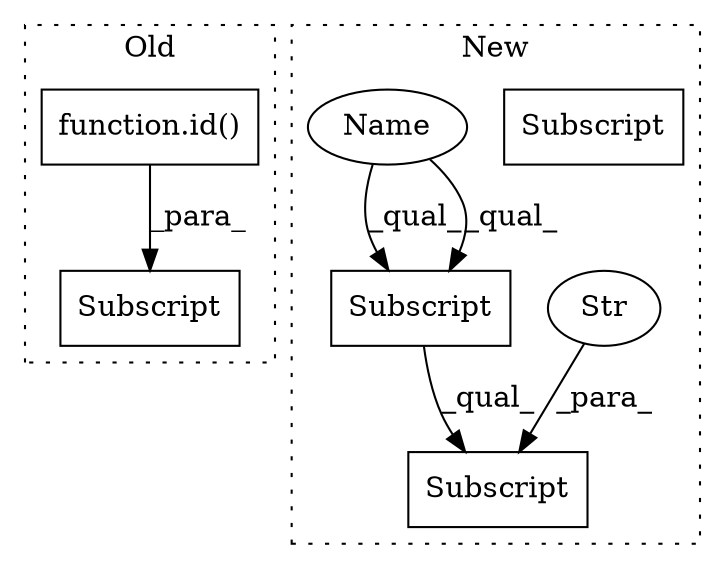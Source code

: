 digraph G {
subgraph cluster0 {
1 [label="function.id()" a="75" s="1917,1921" l="3,1" shape="box"];
3 [label="Subscript" a="63" s="1914,0" l="9,0" shape="box"];
label = "Old";
style="dotted";
}
subgraph cluster1 {
2 [label="Subscript" a="63" s="2595,0" l="31,0" shape="box"];
4 [label="Str" a="66" s="2608" l="17" shape="ellipse"];
5 [label="Subscript" a="63" s="2595,0" l="12,0" shape="box"];
6 [label="Subscript" a="63" s="2595,0" l="12,0" shape="box"];
7 [label="Name" a="87" s="2595" l="9" shape="ellipse"];
label = "New";
style="dotted";
}
1 -> 3 [label="_para_"];
4 -> 2 [label="_para_"];
6 -> 2 [label="_qual_"];
7 -> 6 [label="_qual_"];
7 -> 6 [label="_qual_"];
}